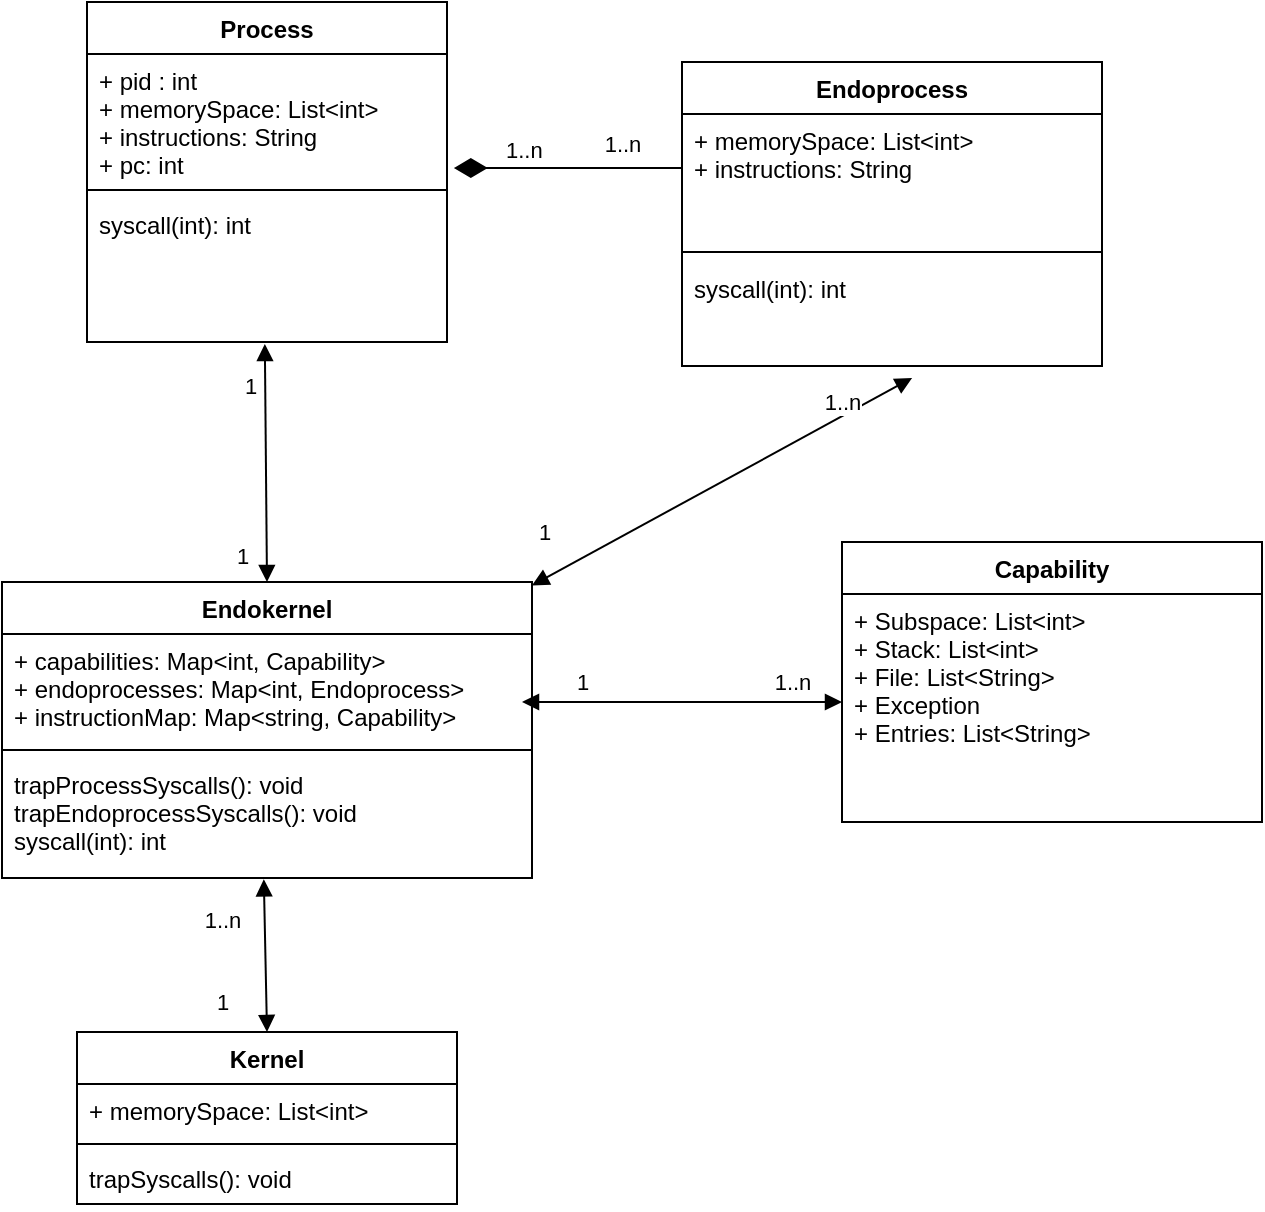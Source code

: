 <mxfile version="15.5.9" type="device"><diagram id="jKnYx94y_KnAcxw0OS8I" name="Page-1"><mxGraphModel dx="666" dy="793" grid="1" gridSize="10" guides="1" tooltips="1" connect="1" arrows="1" fold="1" page="1" pageScale="1" pageWidth="827" pageHeight="1169" math="0" shadow="0"><root><mxCell id="0"/><mxCell id="1" parent="0"/><mxCell id="iJyI0FOTj2MSVto57viy-1" value="Process" style="swimlane;fontStyle=1;align=center;verticalAlign=top;childLayout=stackLayout;horizontal=1;startSize=26;horizontalStack=0;resizeParent=1;resizeParentMax=0;resizeLast=0;collapsible=1;marginBottom=0;" parent="1" vertex="1"><mxGeometry x="292.5" y="70" width="180" height="170" as="geometry"/></mxCell><mxCell id="iJyI0FOTj2MSVto57viy-2" value="+ pid : int&#xA;+ memorySpace: List&lt;int&gt;&#xA;+ instructions: String&#xA;+ pc: int&#xA;&#xA;&#xA;" style="text;strokeColor=none;fillColor=none;align=left;verticalAlign=top;spacingLeft=4;spacingRight=4;overflow=hidden;rotatable=0;points=[[0,0.5],[1,0.5]];portConstraint=eastwest;" parent="iJyI0FOTj2MSVto57viy-1" vertex="1"><mxGeometry y="26" width="180" height="64" as="geometry"/></mxCell><mxCell id="iJyI0FOTj2MSVto57viy-3" value="" style="line;strokeWidth=1;fillColor=none;align=left;verticalAlign=middle;spacingTop=-1;spacingLeft=3;spacingRight=3;rotatable=0;labelPosition=right;points=[];portConstraint=eastwest;" parent="iJyI0FOTj2MSVto57viy-1" vertex="1"><mxGeometry y="90" width="180" height="8" as="geometry"/></mxCell><mxCell id="iJyI0FOTj2MSVto57viy-4" value="syscall(int): int" style="text;strokeColor=none;fillColor=none;align=left;verticalAlign=top;spacingLeft=4;spacingRight=4;overflow=hidden;rotatable=0;points=[[0,0.5],[1,0.5]];portConstraint=eastwest;" parent="iJyI0FOTj2MSVto57viy-1" vertex="1"><mxGeometry y="98" width="180" height="72" as="geometry"/></mxCell><mxCell id="iJyI0FOTj2MSVto57viy-11" value="Kernel" style="swimlane;fontStyle=1;align=center;verticalAlign=top;childLayout=stackLayout;horizontal=1;startSize=26;horizontalStack=0;resizeParent=1;resizeParentMax=0;resizeLast=0;collapsible=1;marginBottom=0;" parent="1" vertex="1"><mxGeometry x="287.5" y="585" width="190" height="86" as="geometry"/></mxCell><mxCell id="iJyI0FOTj2MSVto57viy-12" value="+ memorySpace: List&lt;int&gt;" style="text;strokeColor=none;fillColor=none;align=left;verticalAlign=top;spacingLeft=4;spacingRight=4;overflow=hidden;rotatable=0;points=[[0,0.5],[1,0.5]];portConstraint=eastwest;" parent="iJyI0FOTj2MSVto57viy-11" vertex="1"><mxGeometry y="26" width="190" height="26" as="geometry"/></mxCell><mxCell id="iJyI0FOTj2MSVto57viy-13" value="" style="line;strokeWidth=1;fillColor=none;align=left;verticalAlign=middle;spacingTop=-1;spacingLeft=3;spacingRight=3;rotatable=0;labelPosition=right;points=[];portConstraint=eastwest;" parent="iJyI0FOTj2MSVto57viy-11" vertex="1"><mxGeometry y="52" width="190" height="8" as="geometry"/></mxCell><mxCell id="iJyI0FOTj2MSVto57viy-14" value="trapSyscalls(): void" style="text;strokeColor=none;fillColor=none;align=left;verticalAlign=top;spacingLeft=4;spacingRight=4;overflow=hidden;rotatable=0;points=[[0,0.5],[1,0.5]];portConstraint=eastwest;" parent="iJyI0FOTj2MSVto57viy-11" vertex="1"><mxGeometry y="60" width="190" height="26" as="geometry"/></mxCell><mxCell id="iJyI0FOTj2MSVto57viy-16" value="Endoprocess" style="swimlane;fontStyle=1;align=center;verticalAlign=top;childLayout=stackLayout;horizontal=1;startSize=26;horizontalStack=0;resizeParent=1;resizeParentMax=0;resizeLast=0;collapsible=1;marginBottom=0;" parent="1" vertex="1"><mxGeometry x="590" y="100" width="210" height="152" as="geometry"/></mxCell><mxCell id="iJyI0FOTj2MSVto57viy-17" value="+ memorySpace: List&lt;int&gt;&#xA;+ instructions: String&#xA;&#xA;&#xA;&#xA;&#xA;" style="text;strokeColor=none;fillColor=none;align=left;verticalAlign=top;spacingLeft=4;spacingRight=4;overflow=hidden;rotatable=0;points=[[0,0.5],[1,0.5]];portConstraint=eastwest;" parent="iJyI0FOTj2MSVto57viy-16" vertex="1"><mxGeometry y="26" width="210" height="64" as="geometry"/></mxCell><mxCell id="iJyI0FOTj2MSVto57viy-18" value="" style="line;strokeWidth=1;fillColor=none;align=left;verticalAlign=middle;spacingTop=-1;spacingLeft=3;spacingRight=3;rotatable=0;labelPosition=right;points=[];portConstraint=eastwest;" parent="iJyI0FOTj2MSVto57viy-16" vertex="1"><mxGeometry y="90" width="210" height="10" as="geometry"/></mxCell><mxCell id="iJyI0FOTj2MSVto57viy-19" value="syscall(int): int" style="text;strokeColor=none;fillColor=none;align=left;verticalAlign=top;spacingLeft=4;spacingRight=4;overflow=hidden;rotatable=0;points=[[0,0.5],[1,0.5]];portConstraint=eastwest;" parent="iJyI0FOTj2MSVto57viy-16" vertex="1"><mxGeometry y="100" width="210" height="52" as="geometry"/></mxCell><mxCell id="iJyI0FOTj2MSVto57viy-25" value="" style="endArrow=block;startArrow=block;endFill=1;startFill=1;html=1;entryX=0.494;entryY=1.011;entryDx=0;entryDy=0;exitX=0.5;exitY=0;exitDx=0;exitDy=0;entryPerimeter=0;" parent="1" source="iJyI0FOTj2MSVto57viy-11" target="R-jrbYLfejg2H2g3XCDj-5" edge="1"><mxGeometry width="160" relative="1" as="geometry"><mxPoint x="200" y="130" as="sourcePoint"/><mxPoint x="340" y="130" as="targetPoint"/></mxGeometry></mxCell><mxCell id="iJyI0FOTj2MSVto57viy-27" value="1" style="edgeLabel;html=1;align=center;verticalAlign=middle;resizable=0;points=[];" parent="iJyI0FOTj2MSVto57viy-25" vertex="1" connectable="0"><mxGeometry x="-0.656" y="-1" relative="1" as="geometry"><mxPoint x="-23" y="-2" as="offset"/></mxGeometry></mxCell><mxCell id="iJyI0FOTj2MSVto57viy-28" value="1..n" style="edgeLabel;html=1;align=center;verticalAlign=middle;resizable=0;points=[];" parent="iJyI0FOTj2MSVto57viy-25" vertex="1" connectable="0"><mxGeometry x="0.771" relative="1" as="geometry"><mxPoint x="-21" y="11" as="offset"/></mxGeometry></mxCell><mxCell id="iJyI0FOTj2MSVto57viy-33" value="1..n" style="endArrow=none;html=1;endSize=12;startArrow=diamondThin;startSize=14;startFill=1;edgeStyle=orthogonalEdgeStyle;align=left;verticalAlign=bottom;endFill=0;exitX=1.019;exitY=0.891;exitDx=0;exitDy=0;exitPerimeter=0;" parent="1" source="iJyI0FOTj2MSVto57viy-2" edge="1"><mxGeometry x="-0.578" relative="1" as="geometry"><mxPoint x="520" y="138" as="sourcePoint"/><mxPoint x="590" y="153" as="targetPoint"/><mxPoint as="offset"/></mxGeometry></mxCell><mxCell id="iJyI0FOTj2MSVto57viy-34" value="1..n" style="edgeLabel;html=1;align=center;verticalAlign=middle;resizable=0;points=[];" parent="iJyI0FOTj2MSVto57viy-33" vertex="1" connectable="0"><mxGeometry x="0.816" y="3" relative="1" as="geometry"><mxPoint x="-20" y="-9" as="offset"/></mxGeometry></mxCell><mxCell id="R-jrbYLfejg2H2g3XCDj-2" value="Endokernel" style="swimlane;fontStyle=1;align=center;verticalAlign=top;childLayout=stackLayout;horizontal=1;startSize=26;horizontalStack=0;resizeParent=1;resizeParentMax=0;resizeLast=0;collapsible=1;marginBottom=0;" parent="1" vertex="1"><mxGeometry x="250" y="360" width="265" height="148" as="geometry"/></mxCell><mxCell id="R-jrbYLfejg2H2g3XCDj-3" value="+ capabilities: Map&lt;int, Capability&gt;&#xA;+ endoprocesses: Map&lt;int, Endoprocess&gt;&#xA;+ instructionMap: Map&lt;string, Capability&gt;&#xA;" style="text;strokeColor=none;fillColor=none;align=left;verticalAlign=top;spacingLeft=4;spacingRight=4;overflow=hidden;rotatable=0;points=[[0,0.5],[1,0.5]];portConstraint=eastwest;" parent="R-jrbYLfejg2H2g3XCDj-2" vertex="1"><mxGeometry y="26" width="265" height="54" as="geometry"/></mxCell><mxCell id="R-jrbYLfejg2H2g3XCDj-4" value="" style="line;strokeWidth=1;fillColor=none;align=left;verticalAlign=middle;spacingTop=-1;spacingLeft=3;spacingRight=3;rotatable=0;labelPosition=right;points=[];portConstraint=eastwest;" parent="R-jrbYLfejg2H2g3XCDj-2" vertex="1"><mxGeometry y="80" width="265" height="8" as="geometry"/></mxCell><mxCell id="R-jrbYLfejg2H2g3XCDj-5" value="trapProcessSyscalls(): void&#xA;trapEndoprocessSyscalls(): void&#xA;syscall(int): int&#xA;&#xA;" style="text;strokeColor=none;fillColor=none;align=left;verticalAlign=top;spacingLeft=4;spacingRight=4;overflow=hidden;rotatable=0;points=[[0,0.5],[1,0.5]];portConstraint=eastwest;" parent="R-jrbYLfejg2H2g3XCDj-2" vertex="1"><mxGeometry y="88" width="265" height="60" as="geometry"/></mxCell><mxCell id="R-jrbYLfejg2H2g3XCDj-6" value="" style="endArrow=block;startArrow=block;endFill=1;startFill=1;html=1;entryX=0.5;entryY=0;entryDx=0;entryDy=0;exitX=0.494;exitY=1.014;exitDx=0;exitDy=0;exitPerimeter=0;" parent="1" source="iJyI0FOTj2MSVto57viy-4" target="R-jrbYLfejg2H2g3XCDj-2" edge="1"><mxGeometry width="160" relative="1" as="geometry"><mxPoint x="240" y="139" as="sourcePoint"/><mxPoint x="340" y="138" as="targetPoint"/></mxGeometry></mxCell><mxCell id="R-jrbYLfejg2H2g3XCDj-7" value="1" style="edgeLabel;html=1;align=center;verticalAlign=middle;resizable=0;points=[];" parent="R-jrbYLfejg2H2g3XCDj-6" vertex="1" connectable="0"><mxGeometry x="-0.656" y="-1" relative="1" as="geometry"><mxPoint x="-7" as="offset"/></mxGeometry></mxCell><mxCell id="R-jrbYLfejg2H2g3XCDj-8" value="1" style="edgeLabel;html=1;align=center;verticalAlign=middle;resizable=0;points=[];" parent="R-jrbYLfejg2H2g3XCDj-6" vertex="1" connectable="0"><mxGeometry x="0.771" relative="1" as="geometry"><mxPoint x="-13" as="offset"/></mxGeometry></mxCell><mxCell id="R-jrbYLfejg2H2g3XCDj-13" value="" style="endArrow=block;startArrow=block;endFill=1;startFill=1;html=1;entryX=0.548;entryY=1.115;entryDx=0;entryDy=0;entryPerimeter=0;" parent="1" source="R-jrbYLfejg2H2g3XCDj-2" target="iJyI0FOTj2MSVto57viy-19" edge="1"><mxGeometry width="160" relative="1" as="geometry"><mxPoint x="240" y="139" as="sourcePoint"/><mxPoint x="340" y="138" as="targetPoint"/><Array as="points"/></mxGeometry></mxCell><mxCell id="R-jrbYLfejg2H2g3XCDj-14" value="1" style="edgeLabel;html=1;align=center;verticalAlign=middle;resizable=0;points=[];" parent="R-jrbYLfejg2H2g3XCDj-13" vertex="1" connectable="0"><mxGeometry x="-0.656" y="-1" relative="1" as="geometry"><mxPoint x="-27" y="-10" as="offset"/></mxGeometry></mxCell><mxCell id="R-jrbYLfejg2H2g3XCDj-15" value="1..n" style="edgeLabel;html=1;align=center;verticalAlign=middle;resizable=0;points=[];rotation=0;" parent="R-jrbYLfejg2H2g3XCDj-13" vertex="1" connectable="0"><mxGeometry x="0.771" relative="1" as="geometry"><mxPoint x="-13" as="offset"/></mxGeometry></mxCell><mxCell id="Rlvs7jz3HaeeM7_ATAHO-2" value="Capability" style="swimlane;fontStyle=1;align=center;verticalAlign=top;childLayout=stackLayout;horizontal=1;startSize=26;horizontalStack=0;resizeParent=1;resizeParentMax=0;resizeLast=0;collapsible=1;marginBottom=0;" vertex="1" parent="1"><mxGeometry x="670" y="340" width="210" height="140" as="geometry"/></mxCell><mxCell id="Rlvs7jz3HaeeM7_ATAHO-3" value="+ Subspace: List&lt;int&gt;&#xA;+ Stack: List&lt;int&gt;&#xA;+ File: List&lt;String&gt;&#xA;+ Exception &#xA;+ Entries: List&lt;String&gt;&#xA;&#xA;" style="text;strokeColor=none;fillColor=none;align=left;verticalAlign=top;spacingLeft=4;spacingRight=4;overflow=hidden;rotatable=0;points=[[0,0.5],[1,0.5]];portConstraint=eastwest;" vertex="1" parent="Rlvs7jz3HaeeM7_ATAHO-2"><mxGeometry y="26" width="210" height="114" as="geometry"/></mxCell><mxCell id="Rlvs7jz3HaeeM7_ATAHO-7" value="" style="endArrow=block;startArrow=block;endFill=1;startFill=1;html=1;rounded=0;" edge="1" parent="1"><mxGeometry width="160" relative="1" as="geometry"><mxPoint x="510" y="420" as="sourcePoint"/><mxPoint x="670" y="420" as="targetPoint"/></mxGeometry></mxCell><mxCell id="Rlvs7jz3HaeeM7_ATAHO-8" value="1..n" style="edgeLabel;html=1;align=center;verticalAlign=middle;resizable=0;points=[];" vertex="1" connectable="0" parent="Rlvs7jz3HaeeM7_ATAHO-7"><mxGeometry x="0.688" y="-2" relative="1" as="geometry"><mxPoint y="-12" as="offset"/></mxGeometry></mxCell><mxCell id="Rlvs7jz3HaeeM7_ATAHO-9" value="1" style="edgeLabel;html=1;align=center;verticalAlign=middle;resizable=0;points=[];" vertex="1" connectable="0" parent="Rlvs7jz3HaeeM7_ATAHO-7"><mxGeometry x="-0.787" y="1" relative="1" as="geometry"><mxPoint x="13" y="-9" as="offset"/></mxGeometry></mxCell></root></mxGraphModel></diagram></mxfile>